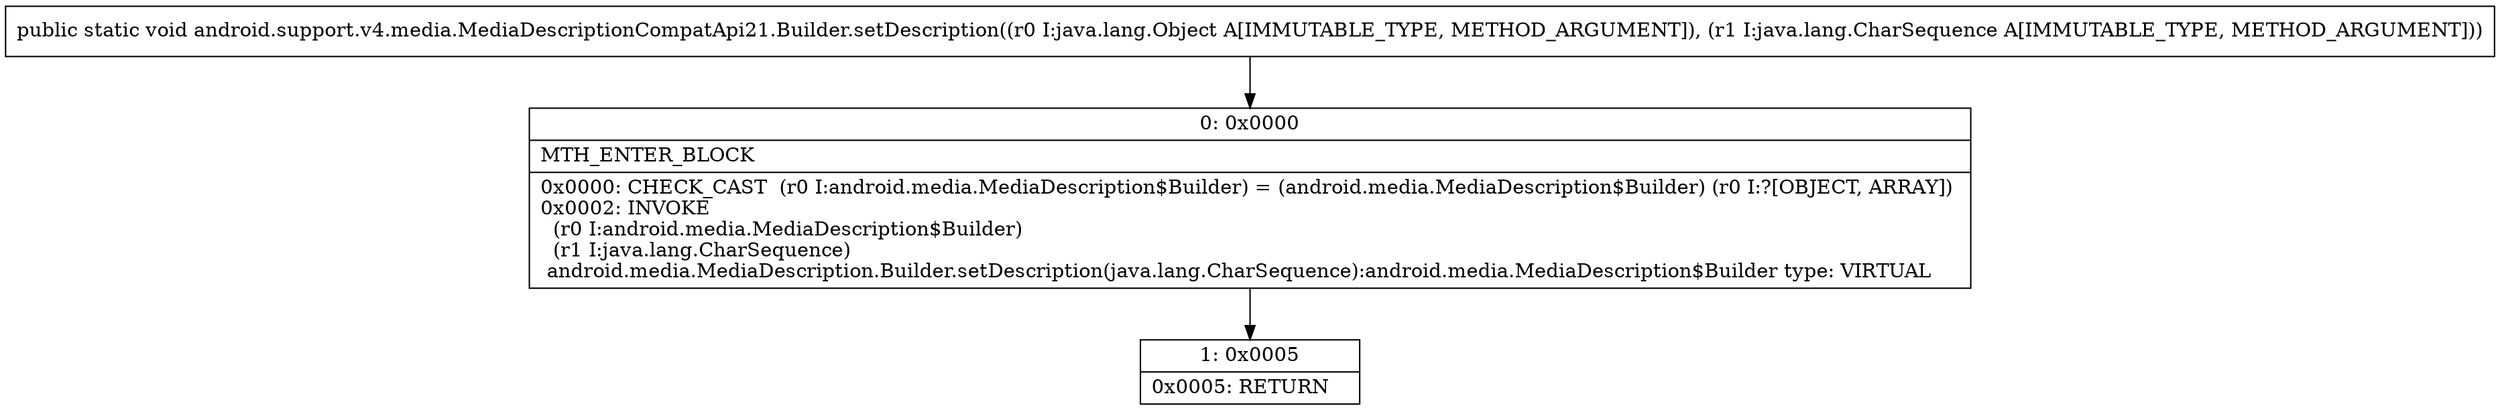 digraph "CFG forandroid.support.v4.media.MediaDescriptionCompatApi21.Builder.setDescription(Ljava\/lang\/Object;Ljava\/lang\/CharSequence;)V" {
Node_0 [shape=record,label="{0\:\ 0x0000|MTH_ENTER_BLOCK\l|0x0000: CHECK_CAST  (r0 I:android.media.MediaDescription$Builder) = (android.media.MediaDescription$Builder) (r0 I:?[OBJECT, ARRAY]) \l0x0002: INVOKE  \l  (r0 I:android.media.MediaDescription$Builder)\l  (r1 I:java.lang.CharSequence)\l android.media.MediaDescription.Builder.setDescription(java.lang.CharSequence):android.media.MediaDescription$Builder type: VIRTUAL \l}"];
Node_1 [shape=record,label="{1\:\ 0x0005|0x0005: RETURN   \l}"];
MethodNode[shape=record,label="{public static void android.support.v4.media.MediaDescriptionCompatApi21.Builder.setDescription((r0 I:java.lang.Object A[IMMUTABLE_TYPE, METHOD_ARGUMENT]), (r1 I:java.lang.CharSequence A[IMMUTABLE_TYPE, METHOD_ARGUMENT])) }"];
MethodNode -> Node_0;
Node_0 -> Node_1;
}

